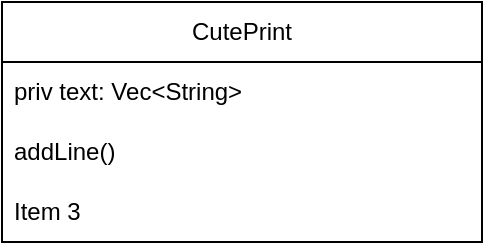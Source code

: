 <mxfile version="20.8.14" type="device"><diagram id="GA5_F45OVggSXfoLpCdJ" name="Page-1"><mxGraphModel dx="954" dy="616" grid="1" gridSize="10" guides="1" tooltips="1" connect="1" arrows="1" fold="1" page="1" pageScale="1" pageWidth="827" pageHeight="1169" math="0" shadow="0"><root><mxCell id="0"/><mxCell id="1" parent="0"/><mxCell id="yygJaaQLZgOzTcE80lUA-2" value="CutePrint" style="swimlane;fontStyle=0;childLayout=stackLayout;horizontal=1;startSize=30;horizontalStack=0;resizeParent=1;resizeParentMax=0;resizeLast=0;collapsible=1;marginBottom=0;whiteSpace=wrap;html=1;" vertex="1" parent="1"><mxGeometry x="60" y="200" width="240" height="120" as="geometry"/></mxCell><mxCell id="yygJaaQLZgOzTcE80lUA-4" value="priv text: Vec&amp;lt;String&amp;gt;" style="text;strokeColor=none;fillColor=none;align=left;verticalAlign=middle;spacingLeft=4;spacingRight=4;overflow=hidden;points=[[0,0.5],[1,0.5]];portConstraint=eastwest;rotatable=0;whiteSpace=wrap;html=1;" vertex="1" parent="yygJaaQLZgOzTcE80lUA-2"><mxGeometry y="30" width="240" height="30" as="geometry"/></mxCell><mxCell id="yygJaaQLZgOzTcE80lUA-3" value="addLine()" style="text;strokeColor=none;fillColor=none;align=left;verticalAlign=middle;spacingLeft=4;spacingRight=4;overflow=hidden;points=[[0,0.5],[1,0.5]];portConstraint=eastwest;rotatable=0;whiteSpace=wrap;html=1;" vertex="1" parent="yygJaaQLZgOzTcE80lUA-2"><mxGeometry y="60" width="240" height="30" as="geometry"/></mxCell><mxCell id="yygJaaQLZgOzTcE80lUA-5" value="Item 3" style="text;strokeColor=none;fillColor=none;align=left;verticalAlign=middle;spacingLeft=4;spacingRight=4;overflow=hidden;points=[[0,0.5],[1,0.5]];portConstraint=eastwest;rotatable=0;whiteSpace=wrap;html=1;" vertex="1" parent="yygJaaQLZgOzTcE80lUA-2"><mxGeometry y="90" width="240" height="30" as="geometry"/></mxCell></root></mxGraphModel></diagram></mxfile>
